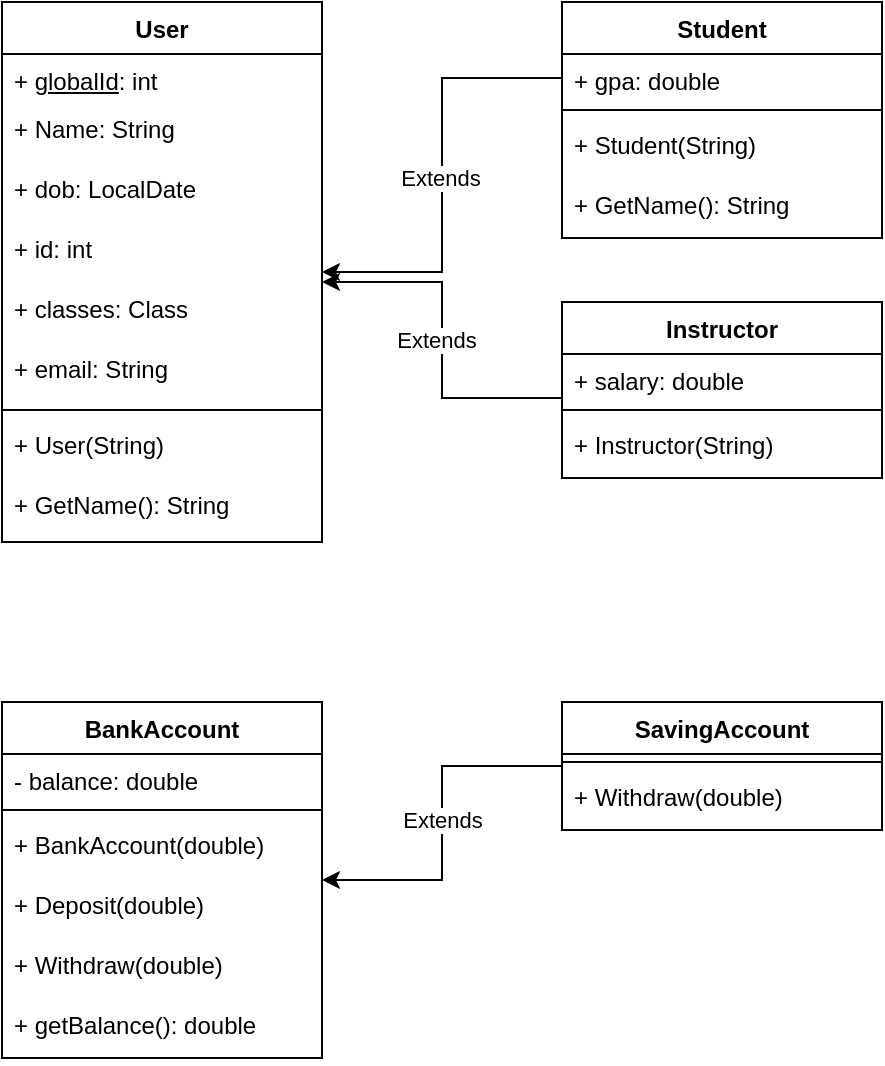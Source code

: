 <mxfile version="24.2.1" type="github">
  <diagram id="C5RBs43oDa-KdzZeNtuy" name="Page-1">
    <mxGraphModel dx="792" dy="770" grid="1" gridSize="10" guides="1" tooltips="1" connect="1" arrows="1" fold="1" page="1" pageScale="1" pageWidth="827" pageHeight="1169" math="0" shadow="0">
      <root>
        <mxCell id="WIyWlLk6GJQsqaUBKTNV-0" />
        <mxCell id="WIyWlLk6GJQsqaUBKTNV-1" parent="WIyWlLk6GJQsqaUBKTNV-0" />
        <mxCell id="4O0xabE6gfI-VzZb71W_-4" value="User" style="swimlane;fontStyle=1;align=center;verticalAlign=top;childLayout=stackLayout;horizontal=1;startSize=26;horizontalStack=0;resizeParent=1;resizeParentMax=0;resizeLast=0;collapsible=1;marginBottom=0;whiteSpace=wrap;html=1;" vertex="1" parent="WIyWlLk6GJQsqaUBKTNV-1">
          <mxGeometry x="160" y="90" width="160" height="270" as="geometry">
            <mxRectangle x="160" y="90" width="100" height="30" as="alternateBounds" />
          </mxGeometry>
        </mxCell>
        <mxCell id="4O0xabE6gfI-VzZb71W_-5" value="+ &lt;u&gt;globalId&lt;/u&gt;: int" style="text;strokeColor=none;fillColor=none;align=left;verticalAlign=top;spacingLeft=4;spacingRight=4;overflow=hidden;rotatable=0;points=[[0,0.5],[1,0.5]];portConstraint=eastwest;whiteSpace=wrap;html=1;" vertex="1" parent="4O0xabE6gfI-VzZb71W_-4">
          <mxGeometry y="26" width="160" height="24" as="geometry" />
        </mxCell>
        <mxCell id="4O0xabE6gfI-VzZb71W_-12" value="+ Name: String" style="text;strokeColor=none;fillColor=none;align=left;verticalAlign=top;spacingLeft=4;spacingRight=4;overflow=hidden;rotatable=0;points=[[0,0.5],[1,0.5]];portConstraint=eastwest;whiteSpace=wrap;html=1;" vertex="1" parent="4O0xabE6gfI-VzZb71W_-4">
          <mxGeometry y="50" width="160" height="30" as="geometry" />
        </mxCell>
        <mxCell id="4O0xabE6gfI-VzZb71W_-13" value="+ dob: LocalDate" style="text;strokeColor=none;fillColor=none;align=left;verticalAlign=top;spacingLeft=4;spacingRight=4;overflow=hidden;rotatable=0;points=[[0,0.5],[1,0.5]];portConstraint=eastwest;whiteSpace=wrap;html=1;" vertex="1" parent="4O0xabE6gfI-VzZb71W_-4">
          <mxGeometry y="80" width="160" height="30" as="geometry" />
        </mxCell>
        <mxCell id="4O0xabE6gfI-VzZb71W_-14" value="+ id: int" style="text;strokeColor=none;fillColor=none;align=left;verticalAlign=top;spacingLeft=4;spacingRight=4;overflow=hidden;rotatable=0;points=[[0,0.5],[1,0.5]];portConstraint=eastwest;whiteSpace=wrap;html=1;" vertex="1" parent="4O0xabE6gfI-VzZb71W_-4">
          <mxGeometry y="110" width="160" height="30" as="geometry" />
        </mxCell>
        <mxCell id="4O0xabE6gfI-VzZb71W_-16" value="+ classes: Class" style="text;strokeColor=none;fillColor=none;align=left;verticalAlign=top;spacingLeft=4;spacingRight=4;overflow=hidden;rotatable=0;points=[[0,0.5],[1,0.5]];portConstraint=eastwest;whiteSpace=wrap;html=1;" vertex="1" parent="4O0xabE6gfI-VzZb71W_-4">
          <mxGeometry y="140" width="160" height="30" as="geometry" />
        </mxCell>
        <mxCell id="4O0xabE6gfI-VzZb71W_-17" value="+ email: String" style="text;strokeColor=none;fillColor=none;align=left;verticalAlign=top;spacingLeft=4;spacingRight=4;overflow=hidden;rotatable=0;points=[[0,0.5],[1,0.5]];portConstraint=eastwest;whiteSpace=wrap;html=1;" vertex="1" parent="4O0xabE6gfI-VzZb71W_-4">
          <mxGeometry y="170" width="160" height="30" as="geometry" />
        </mxCell>
        <mxCell id="4O0xabE6gfI-VzZb71W_-6" value="" style="line;strokeWidth=1;fillColor=none;align=left;verticalAlign=middle;spacingTop=-1;spacingLeft=3;spacingRight=3;rotatable=0;labelPosition=right;points=[];portConstraint=eastwest;strokeColor=inherit;" vertex="1" parent="4O0xabE6gfI-VzZb71W_-4">
          <mxGeometry y="200" width="160" height="8" as="geometry" />
        </mxCell>
        <mxCell id="4O0xabE6gfI-VzZb71W_-19" value="+ User(String)" style="text;strokeColor=none;fillColor=none;align=left;verticalAlign=top;spacingLeft=4;spacingRight=4;overflow=hidden;rotatable=0;points=[[0,0.5],[1,0.5]];portConstraint=eastwest;whiteSpace=wrap;html=1;" vertex="1" parent="4O0xabE6gfI-VzZb71W_-4">
          <mxGeometry y="208" width="160" height="30" as="geometry" />
        </mxCell>
        <mxCell id="4O0xabE6gfI-VzZb71W_-7" value="+ GetName(): String" style="text;strokeColor=none;fillColor=none;align=left;verticalAlign=top;spacingLeft=4;spacingRight=4;overflow=hidden;rotatable=0;points=[[0,0.5],[1,0.5]];portConstraint=eastwest;whiteSpace=wrap;html=1;" vertex="1" parent="4O0xabE6gfI-VzZb71W_-4">
          <mxGeometry y="238" width="160" height="32" as="geometry" />
        </mxCell>
        <mxCell id="4O0xabE6gfI-VzZb71W_-20" value="Student" style="swimlane;fontStyle=1;align=center;verticalAlign=top;childLayout=stackLayout;horizontal=1;startSize=26;horizontalStack=0;resizeParent=1;resizeParentMax=0;resizeLast=0;collapsible=1;marginBottom=0;whiteSpace=wrap;html=1;" vertex="1" parent="WIyWlLk6GJQsqaUBKTNV-1">
          <mxGeometry x="440" y="90" width="160" height="118" as="geometry">
            <mxRectangle x="160" y="90" width="100" height="30" as="alternateBounds" />
          </mxGeometry>
        </mxCell>
        <mxCell id="4O0xabE6gfI-VzZb71W_-21" value="+ gpa: double" style="text;strokeColor=none;fillColor=none;align=left;verticalAlign=top;spacingLeft=4;spacingRight=4;overflow=hidden;rotatable=0;points=[[0,0.5],[1,0.5]];portConstraint=eastwest;whiteSpace=wrap;html=1;" vertex="1" parent="4O0xabE6gfI-VzZb71W_-20">
          <mxGeometry y="26" width="160" height="24" as="geometry" />
        </mxCell>
        <mxCell id="4O0xabE6gfI-VzZb71W_-27" value="" style="line;strokeWidth=1;fillColor=none;align=left;verticalAlign=middle;spacingTop=-1;spacingLeft=3;spacingRight=3;rotatable=0;labelPosition=right;points=[];portConstraint=eastwest;strokeColor=inherit;" vertex="1" parent="4O0xabE6gfI-VzZb71W_-20">
          <mxGeometry y="50" width="160" height="8" as="geometry" />
        </mxCell>
        <mxCell id="4O0xabE6gfI-VzZb71W_-28" value="+ Student(String)" style="text;strokeColor=none;fillColor=none;align=left;verticalAlign=top;spacingLeft=4;spacingRight=4;overflow=hidden;rotatable=0;points=[[0,0.5],[1,0.5]];portConstraint=eastwest;whiteSpace=wrap;html=1;" vertex="1" parent="4O0xabE6gfI-VzZb71W_-20">
          <mxGeometry y="58" width="160" height="30" as="geometry" />
        </mxCell>
        <mxCell id="4O0xabE6gfI-VzZb71W_-39" value="+ GetName(): String" style="text;strokeColor=none;fillColor=none;align=left;verticalAlign=top;spacingLeft=4;spacingRight=4;overflow=hidden;rotatable=0;points=[[0,0.5],[1,0.5]];portConstraint=eastwest;whiteSpace=wrap;html=1;" vertex="1" parent="4O0xabE6gfI-VzZb71W_-20">
          <mxGeometry y="88" width="160" height="30" as="geometry" />
        </mxCell>
        <mxCell id="4O0xabE6gfI-VzZb71W_-30" value="Instructor" style="swimlane;fontStyle=1;align=center;verticalAlign=top;childLayout=stackLayout;horizontal=1;startSize=26;horizontalStack=0;resizeParent=1;resizeParentMax=0;resizeLast=0;collapsible=1;marginBottom=0;whiteSpace=wrap;html=1;" vertex="1" parent="WIyWlLk6GJQsqaUBKTNV-1">
          <mxGeometry x="440" y="240" width="160" height="88" as="geometry">
            <mxRectangle x="160" y="90" width="100" height="30" as="alternateBounds" />
          </mxGeometry>
        </mxCell>
        <mxCell id="4O0xabE6gfI-VzZb71W_-31" value="+ salary: double" style="text;strokeColor=none;fillColor=none;align=left;verticalAlign=top;spacingLeft=4;spacingRight=4;overflow=hidden;rotatable=0;points=[[0,0.5],[1,0.5]];portConstraint=eastwest;whiteSpace=wrap;html=1;" vertex="1" parent="4O0xabE6gfI-VzZb71W_-30">
          <mxGeometry y="26" width="160" height="24" as="geometry" />
        </mxCell>
        <mxCell id="4O0xabE6gfI-VzZb71W_-32" value="" style="line;strokeWidth=1;fillColor=none;align=left;verticalAlign=middle;spacingTop=-1;spacingLeft=3;spacingRight=3;rotatable=0;labelPosition=right;points=[];portConstraint=eastwest;strokeColor=inherit;" vertex="1" parent="4O0xabE6gfI-VzZb71W_-30">
          <mxGeometry y="50" width="160" height="8" as="geometry" />
        </mxCell>
        <mxCell id="4O0xabE6gfI-VzZb71W_-33" value="+ Instructor(String)" style="text;strokeColor=none;fillColor=none;align=left;verticalAlign=top;spacingLeft=4;spacingRight=4;overflow=hidden;rotatable=0;points=[[0,0.5],[1,0.5]];portConstraint=eastwest;whiteSpace=wrap;html=1;" vertex="1" parent="4O0xabE6gfI-VzZb71W_-30">
          <mxGeometry y="58" width="160" height="30" as="geometry" />
        </mxCell>
        <mxCell id="4O0xabE6gfI-VzZb71W_-34" value="" style="edgeStyle=orthogonalEdgeStyle;rounded=0;orthogonalLoop=1;jettySize=auto;html=1;" edge="1" parent="WIyWlLk6GJQsqaUBKTNV-1" source="4O0xabE6gfI-VzZb71W_-21" target="4O0xabE6gfI-VzZb71W_-4">
          <mxGeometry relative="1" as="geometry" />
        </mxCell>
        <mxCell id="4O0xabE6gfI-VzZb71W_-35" value="Extends" style="edgeLabel;html=1;align=center;verticalAlign=middle;resizable=0;points=[];" vertex="1" connectable="0" parent="4O0xabE6gfI-VzZb71W_-34">
          <mxGeometry x="0.013" y="-1" relative="1" as="geometry">
            <mxPoint as="offset" />
          </mxGeometry>
        </mxCell>
        <mxCell id="4O0xabE6gfI-VzZb71W_-36" style="edgeStyle=orthogonalEdgeStyle;rounded=0;orthogonalLoop=1;jettySize=auto;html=1;" edge="1" parent="WIyWlLk6GJQsqaUBKTNV-1" source="4O0xabE6gfI-VzZb71W_-30" target="4O0xabE6gfI-VzZb71W_-4">
          <mxGeometry relative="1" as="geometry">
            <mxPoint x="330" y="150" as="targetPoint" />
            <Array as="points">
              <mxPoint x="380" y="288" />
              <mxPoint x="380" y="230" />
            </Array>
          </mxGeometry>
        </mxCell>
        <mxCell id="4O0xabE6gfI-VzZb71W_-37" value="Extends" style="edgeLabel;html=1;align=center;verticalAlign=middle;resizable=0;points=[];" vertex="1" connectable="0" parent="4O0xabE6gfI-VzZb71W_-36">
          <mxGeometry x="0.002" y="3" relative="1" as="geometry">
            <mxPoint as="offset" />
          </mxGeometry>
        </mxCell>
        <mxCell id="4O0xabE6gfI-VzZb71W_-40" value="BankAccount" style="swimlane;fontStyle=1;align=center;verticalAlign=top;childLayout=stackLayout;horizontal=1;startSize=26;horizontalStack=0;resizeParent=1;resizeParentMax=0;resizeLast=0;collapsible=1;marginBottom=0;whiteSpace=wrap;html=1;" vertex="1" parent="WIyWlLk6GJQsqaUBKTNV-1">
          <mxGeometry x="160" y="440" width="160" height="178" as="geometry">
            <mxRectangle x="160" y="90" width="100" height="30" as="alternateBounds" />
          </mxGeometry>
        </mxCell>
        <mxCell id="4O0xabE6gfI-VzZb71W_-41" value="- balance: double" style="text;strokeColor=none;fillColor=none;align=left;verticalAlign=top;spacingLeft=4;spacingRight=4;overflow=hidden;rotatable=0;points=[[0,0.5],[1,0.5]];portConstraint=eastwest;whiteSpace=wrap;html=1;" vertex="1" parent="4O0xabE6gfI-VzZb71W_-40">
          <mxGeometry y="26" width="160" height="24" as="geometry" />
        </mxCell>
        <mxCell id="4O0xabE6gfI-VzZb71W_-42" value="" style="line;strokeWidth=1;fillColor=none;align=left;verticalAlign=middle;spacingTop=-1;spacingLeft=3;spacingRight=3;rotatable=0;labelPosition=right;points=[];portConstraint=eastwest;strokeColor=inherit;" vertex="1" parent="4O0xabE6gfI-VzZb71W_-40">
          <mxGeometry y="50" width="160" height="8" as="geometry" />
        </mxCell>
        <mxCell id="4O0xabE6gfI-VzZb71W_-43" value="+ BankAccount(double)" style="text;strokeColor=none;fillColor=none;align=left;verticalAlign=top;spacingLeft=4;spacingRight=4;overflow=hidden;rotatable=0;points=[[0,0.5],[1,0.5]];portConstraint=eastwest;whiteSpace=wrap;html=1;" vertex="1" parent="4O0xabE6gfI-VzZb71W_-40">
          <mxGeometry y="58" width="160" height="30" as="geometry" />
        </mxCell>
        <mxCell id="4O0xabE6gfI-VzZb71W_-44" value="+ Deposit(double)" style="text;strokeColor=none;fillColor=none;align=left;verticalAlign=top;spacingLeft=4;spacingRight=4;overflow=hidden;rotatable=0;points=[[0,0.5],[1,0.5]];portConstraint=eastwest;whiteSpace=wrap;html=1;" vertex="1" parent="4O0xabE6gfI-VzZb71W_-40">
          <mxGeometry y="88" width="160" height="30" as="geometry" />
        </mxCell>
        <mxCell id="4O0xabE6gfI-VzZb71W_-46" value="+ Withdraw(double)" style="text;strokeColor=none;fillColor=none;align=left;verticalAlign=top;spacingLeft=4;spacingRight=4;overflow=hidden;rotatable=0;points=[[0,0.5],[1,0.5]];portConstraint=eastwest;whiteSpace=wrap;html=1;" vertex="1" parent="4O0xabE6gfI-VzZb71W_-40">
          <mxGeometry y="118" width="160" height="30" as="geometry" />
        </mxCell>
        <mxCell id="4O0xabE6gfI-VzZb71W_-47" value="+ getBalance(): double" style="text;strokeColor=none;fillColor=none;align=left;verticalAlign=top;spacingLeft=4;spacingRight=4;overflow=hidden;rotatable=0;points=[[0,0.5],[1,0.5]];portConstraint=eastwest;whiteSpace=wrap;html=1;" vertex="1" parent="4O0xabE6gfI-VzZb71W_-40">
          <mxGeometry y="148" width="160" height="30" as="geometry" />
        </mxCell>
        <mxCell id="4O0xabE6gfI-VzZb71W_-48" value="SavingAccount" style="swimlane;fontStyle=1;align=center;verticalAlign=top;childLayout=stackLayout;horizontal=1;startSize=26;horizontalStack=0;resizeParent=1;resizeParentMax=0;resizeLast=0;collapsible=1;marginBottom=0;whiteSpace=wrap;html=1;" vertex="1" parent="WIyWlLk6GJQsqaUBKTNV-1">
          <mxGeometry x="440" y="440" width="160" height="64" as="geometry">
            <mxRectangle x="160" y="90" width="100" height="30" as="alternateBounds" />
          </mxGeometry>
        </mxCell>
        <mxCell id="4O0xabE6gfI-VzZb71W_-50" value="" style="line;strokeWidth=1;fillColor=none;align=left;verticalAlign=middle;spacingTop=-1;spacingLeft=3;spacingRight=3;rotatable=0;labelPosition=right;points=[];portConstraint=eastwest;strokeColor=inherit;" vertex="1" parent="4O0xabE6gfI-VzZb71W_-48">
          <mxGeometry y="26" width="160" height="8" as="geometry" />
        </mxCell>
        <mxCell id="4O0xabE6gfI-VzZb71W_-53" value="+ Withdraw(double)" style="text;strokeColor=none;fillColor=none;align=left;verticalAlign=top;spacingLeft=4;spacingRight=4;overflow=hidden;rotatable=0;points=[[0,0.5],[1,0.5]];portConstraint=eastwest;whiteSpace=wrap;html=1;" vertex="1" parent="4O0xabE6gfI-VzZb71W_-48">
          <mxGeometry y="34" width="160" height="30" as="geometry" />
        </mxCell>
        <mxCell id="4O0xabE6gfI-VzZb71W_-55" style="edgeStyle=orthogonalEdgeStyle;rounded=0;orthogonalLoop=1;jettySize=auto;html=1;" edge="1" parent="WIyWlLk6GJQsqaUBKTNV-1" source="4O0xabE6gfI-VzZb71W_-48" target="4O0xabE6gfI-VzZb71W_-40">
          <mxGeometry relative="1" as="geometry" />
        </mxCell>
        <mxCell id="4O0xabE6gfI-VzZb71W_-56" value="Extends" style="edgeLabel;html=1;align=center;verticalAlign=middle;resizable=0;points=[];" vertex="1" connectable="0" parent="4O0xabE6gfI-VzZb71W_-55">
          <mxGeometry x="-0.017" relative="1" as="geometry">
            <mxPoint as="offset" />
          </mxGeometry>
        </mxCell>
      </root>
    </mxGraphModel>
  </diagram>
</mxfile>

